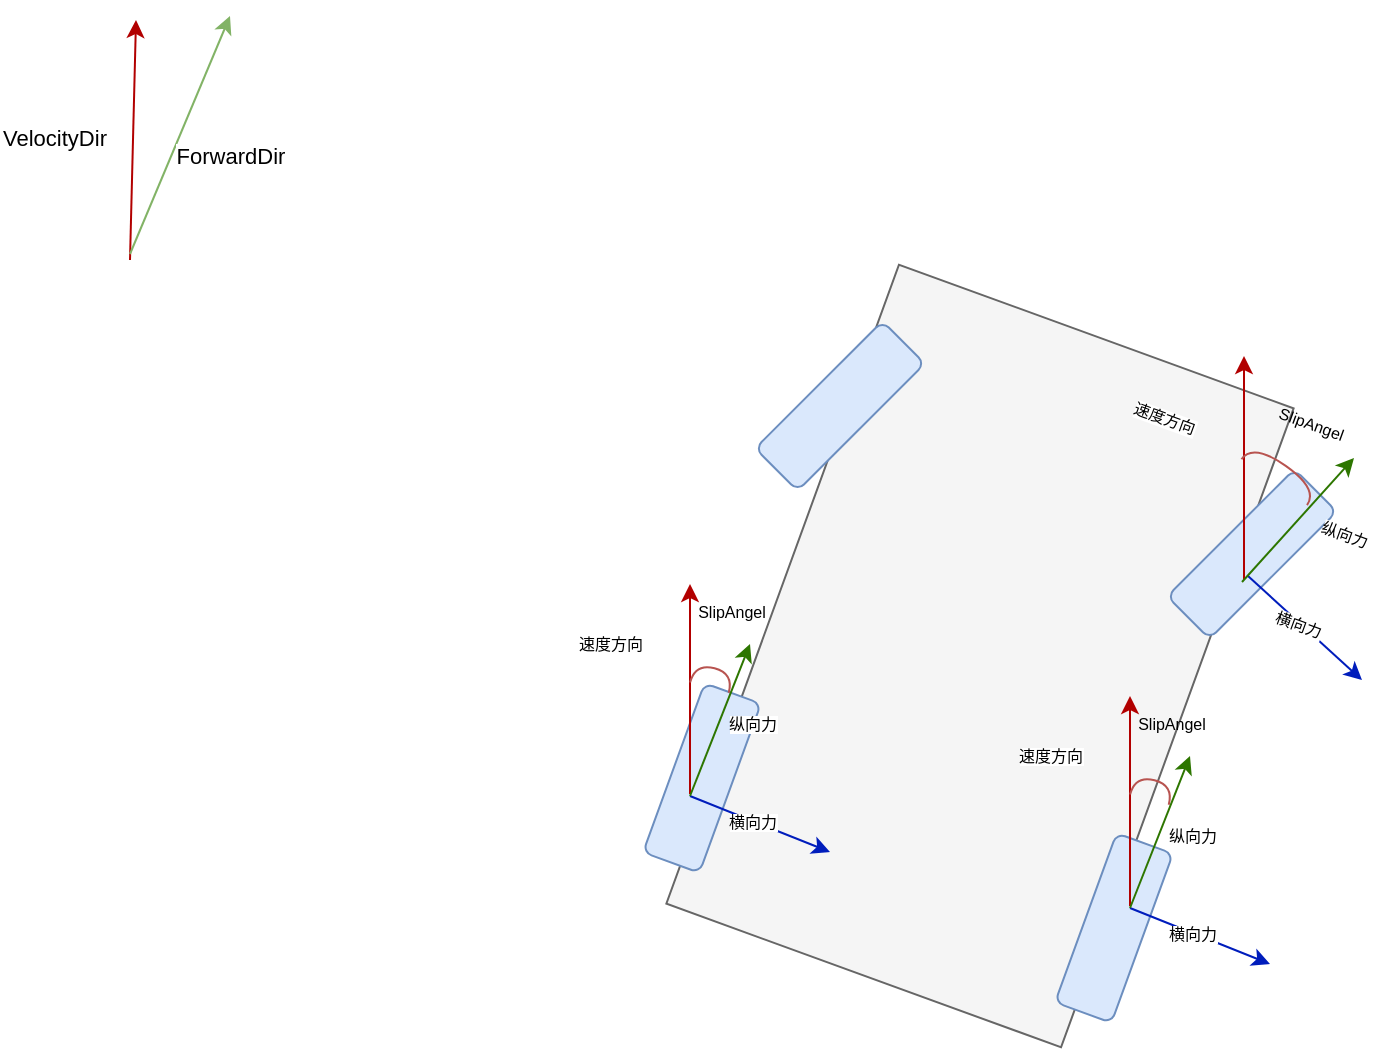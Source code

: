 <mxfile version="16.5.6" type="github">
  <diagram id="PMNbHHIjErQ10D7FR_ej" name="第 1 页">
    <mxGraphModel dx="1831" dy="532" grid="1" gridSize="10" guides="1" tooltips="1" connect="1" arrows="1" fold="1" page="1" pageScale="1" pageWidth="827" pageHeight="1169" math="0" shadow="0">
      <root>
        <mxCell id="0" />
        <mxCell id="1" parent="0" />
        <mxCell id="KdYmeimfXarCjzWCJzDl-1" value="" style="rounded=0;whiteSpace=wrap;html=1;fillColor=#f5f5f5;fontColor=#333333;strokeColor=#666666;rotation=20;container=0;" vertex="1" parent="1">
          <mxGeometry x="300" y="170" width="210" height="340" as="geometry" />
        </mxCell>
        <mxCell id="KdYmeimfXarCjzWCJzDl-2" value="" style="rounded=1;whiteSpace=wrap;html=1;rotation=-225;fillColor=#dae8fc;strokeColor=#6c8ebf;container=0;" vertex="1" parent="1">
          <mxGeometry x="290" y="200" width="90" height="30" as="geometry" />
        </mxCell>
        <mxCell id="KdYmeimfXarCjzWCJzDl-4" value="" style="rounded=1;whiteSpace=wrap;html=1;rotation=110;fillColor=#dae8fc;strokeColor=#6c8ebf;container=0;" vertex="1" parent="1">
          <mxGeometry x="427" y="461" width="90" height="30" as="geometry" />
        </mxCell>
        <mxCell id="KdYmeimfXarCjzWCJzDl-5" value="" style="rounded=1;whiteSpace=wrap;html=1;rotation=110;fillColor=#dae8fc;strokeColor=#6c8ebf;container=0;" vertex="1" parent="1">
          <mxGeometry x="221" y="386" width="90" height="30" as="geometry" />
        </mxCell>
        <mxCell id="KdYmeimfXarCjzWCJzDl-28" value="" style="group" vertex="1" connectable="0" parent="1">
          <mxGeometry x="480" y="360" width="70" height="134" as="geometry" />
        </mxCell>
        <mxCell id="KdYmeimfXarCjzWCJzDl-21" value="" style="endArrow=classic;html=1;fontSize=8;curved=1;fillColor=#0050ef;strokeColor=#001DBC;" edge="1" parent="KdYmeimfXarCjzWCJzDl-28">
          <mxGeometry width="50" height="50" relative="1" as="geometry">
            <mxPoint y="106" as="sourcePoint" />
            <mxPoint x="70" y="134" as="targetPoint" />
          </mxGeometry>
        </mxCell>
        <mxCell id="KdYmeimfXarCjzWCJzDl-22" value="横向力" style="edgeLabel;html=1;align=center;verticalAlign=middle;resizable=0;points=[];fontSize=8;" vertex="1" connectable="0" parent="KdYmeimfXarCjzWCJzDl-21">
          <mxGeometry x="-0.123" y="-1" relative="1" as="geometry">
            <mxPoint as="offset" />
          </mxGeometry>
        </mxCell>
        <mxCell id="KdYmeimfXarCjzWCJzDl-27" value="" style="group" vertex="1" connectable="0" parent="KdYmeimfXarCjzWCJzDl-28">
          <mxGeometry width="36" height="106" as="geometry" />
        </mxCell>
        <mxCell id="KdYmeimfXarCjzWCJzDl-24" value="" style="endArrow=classic;html=1;fontSize=8;fontColor=#66FF66;curved=1;fillColor=#e51400;strokeColor=#B20000;" edge="1" parent="KdYmeimfXarCjzWCJzDl-27">
          <mxGeometry width="50" height="50" relative="1" as="geometry">
            <mxPoint y="105" as="sourcePoint" />
            <mxPoint as="targetPoint" />
          </mxGeometry>
        </mxCell>
        <mxCell id="KdYmeimfXarCjzWCJzDl-25" value="速度方向" style="edgeLabel;html=1;align=center;verticalAlign=middle;resizable=0;points=[];fontSize=8;fontColor=#000000;" vertex="1" connectable="0" parent="KdYmeimfXarCjzWCJzDl-24">
          <mxGeometry x="0.671" relative="1" as="geometry">
            <mxPoint x="-40" y="12" as="offset" />
          </mxGeometry>
        </mxCell>
        <mxCell id="KdYmeimfXarCjzWCJzDl-19" value="" style="endArrow=classic;html=1;fontSize=8;curved=1;fillColor=#60a917;strokeColor=#2D7600;" edge="1" parent="KdYmeimfXarCjzWCJzDl-27">
          <mxGeometry width="50" height="50" relative="1" as="geometry">
            <mxPoint y="106" as="sourcePoint" />
            <mxPoint x="30" y="30" as="targetPoint" />
          </mxGeometry>
        </mxCell>
        <mxCell id="KdYmeimfXarCjzWCJzDl-20" value="纵向力" style="edgeLabel;html=1;align=center;verticalAlign=middle;resizable=0;points=[];fontSize=8;" vertex="1" connectable="0" parent="KdYmeimfXarCjzWCJzDl-19">
          <mxGeometry x="0.571" y="-2" relative="1" as="geometry">
            <mxPoint x="5" y="23" as="offset" />
          </mxGeometry>
        </mxCell>
        <mxCell id="KdYmeimfXarCjzWCJzDl-14" value="" style="shape=requiredInterface;html=1;verticalLabelPosition=bottom;sketch=0;rotation=-75;fillColor=#f8cecc;strokeColor=#b85450;" vertex="1" parent="KdYmeimfXarCjzWCJzDl-27">
          <mxGeometry x="6" y="37" width="10" height="20" as="geometry" />
        </mxCell>
        <mxCell id="KdYmeimfXarCjzWCJzDl-26" value="SlipAngel" style="text;html=1;strokeColor=none;fillColor=none;align=center;verticalAlign=middle;whiteSpace=wrap;rounded=0;fontSize=8;fontColor=#000000;" vertex="1" parent="KdYmeimfXarCjzWCJzDl-27">
          <mxGeometry x="6" y="7" width="30" height="13" as="geometry" />
        </mxCell>
        <mxCell id="KdYmeimfXarCjzWCJzDl-39" value="" style="group" vertex="1" connectable="0" parent="1">
          <mxGeometry x="260" y="304" width="70" height="134" as="geometry" />
        </mxCell>
        <mxCell id="KdYmeimfXarCjzWCJzDl-40" value="" style="endArrow=classic;html=1;fontSize=8;curved=1;fillColor=#0050ef;strokeColor=#001DBC;" edge="1" parent="KdYmeimfXarCjzWCJzDl-39">
          <mxGeometry width="50" height="50" relative="1" as="geometry">
            <mxPoint y="106" as="sourcePoint" />
            <mxPoint x="70" y="134" as="targetPoint" />
          </mxGeometry>
        </mxCell>
        <mxCell id="KdYmeimfXarCjzWCJzDl-41" value="横向力" style="edgeLabel;html=1;align=center;verticalAlign=middle;resizable=0;points=[];fontSize=8;" vertex="1" connectable="0" parent="KdYmeimfXarCjzWCJzDl-40">
          <mxGeometry x="-0.123" y="-1" relative="1" as="geometry">
            <mxPoint as="offset" />
          </mxGeometry>
        </mxCell>
        <mxCell id="KdYmeimfXarCjzWCJzDl-42" value="" style="group" vertex="1" connectable="0" parent="KdYmeimfXarCjzWCJzDl-39">
          <mxGeometry width="36" height="106" as="geometry" />
        </mxCell>
        <mxCell id="KdYmeimfXarCjzWCJzDl-43" value="" style="endArrow=classic;html=1;fontSize=8;fontColor=#66FF66;curved=1;fillColor=#e51400;strokeColor=#B20000;" edge="1" parent="KdYmeimfXarCjzWCJzDl-42">
          <mxGeometry width="50" height="50" relative="1" as="geometry">
            <mxPoint y="105" as="sourcePoint" />
            <mxPoint as="targetPoint" />
          </mxGeometry>
        </mxCell>
        <mxCell id="KdYmeimfXarCjzWCJzDl-44" value="速度方向" style="edgeLabel;html=1;align=center;verticalAlign=middle;resizable=0;points=[];fontSize=8;fontColor=#000000;" vertex="1" connectable="0" parent="KdYmeimfXarCjzWCJzDl-43">
          <mxGeometry x="0.671" relative="1" as="geometry">
            <mxPoint x="-40" y="12" as="offset" />
          </mxGeometry>
        </mxCell>
        <mxCell id="KdYmeimfXarCjzWCJzDl-45" value="" style="endArrow=classic;html=1;fontSize=8;curved=1;fillColor=#60a917;strokeColor=#2D7600;" edge="1" parent="KdYmeimfXarCjzWCJzDl-42">
          <mxGeometry width="50" height="50" relative="1" as="geometry">
            <mxPoint y="106" as="sourcePoint" />
            <mxPoint x="30" y="30" as="targetPoint" />
          </mxGeometry>
        </mxCell>
        <mxCell id="KdYmeimfXarCjzWCJzDl-46" value="纵向力" style="edgeLabel;html=1;align=center;verticalAlign=middle;resizable=0;points=[];fontSize=8;" vertex="1" connectable="0" parent="KdYmeimfXarCjzWCJzDl-45">
          <mxGeometry x="0.571" y="-2" relative="1" as="geometry">
            <mxPoint x="5" y="23" as="offset" />
          </mxGeometry>
        </mxCell>
        <mxCell id="KdYmeimfXarCjzWCJzDl-47" value="" style="shape=requiredInterface;html=1;verticalLabelPosition=bottom;sketch=0;rotation=-75;fillColor=#f8cecc;strokeColor=#b85450;" vertex="1" parent="KdYmeimfXarCjzWCJzDl-42">
          <mxGeometry x="6" y="37" width="10" height="20" as="geometry" />
        </mxCell>
        <mxCell id="KdYmeimfXarCjzWCJzDl-48" value="SlipAngel" style="text;html=1;strokeColor=none;fillColor=none;align=center;verticalAlign=middle;whiteSpace=wrap;rounded=0;fontSize=8;fontColor=#000000;" vertex="1" parent="KdYmeimfXarCjzWCJzDl-42">
          <mxGeometry x="6" y="7" width="30" height="13" as="geometry" />
        </mxCell>
        <mxCell id="KdYmeimfXarCjzWCJzDl-3" value="" style="rounded=1;whiteSpace=wrap;html=1;rotation=-225;fillColor=#dae8fc;strokeColor=#6c8ebf;container=0;" vertex="1" parent="1">
          <mxGeometry x="496" y="274" width="90" height="30" as="geometry" />
        </mxCell>
        <mxCell id="KdYmeimfXarCjzWCJzDl-30" value="" style="endArrow=classic;html=1;fontSize=8;curved=1;fillColor=#0050ef;strokeColor=#001DBC;" edge="1" parent="1">
          <mxGeometry width="50" height="50" relative="1" as="geometry">
            <mxPoint x="539" y="300" as="sourcePoint" />
            <mxPoint x="596" y="352" as="targetPoint" />
          </mxGeometry>
        </mxCell>
        <mxCell id="KdYmeimfXarCjzWCJzDl-31" value="横向力" style="edgeLabel;html=1;align=center;verticalAlign=middle;resizable=0;points=[];fontSize=8;rotation=20;" vertex="1" connectable="0" parent="KdYmeimfXarCjzWCJzDl-30">
          <mxGeometry x="-0.123" y="-1" relative="1" as="geometry">
            <mxPoint as="offset" />
          </mxGeometry>
        </mxCell>
        <mxCell id="KdYmeimfXarCjzWCJzDl-33" value="" style="endArrow=classic;html=1;fontSize=8;fontColor=#66FF66;curved=1;fillColor=#e51400;strokeColor=#B20000;" edge="1" parent="1">
          <mxGeometry width="50" height="50" relative="1" as="geometry">
            <mxPoint x="537" y="302" as="sourcePoint" />
            <mxPoint x="537" y="190" as="targetPoint" />
          </mxGeometry>
        </mxCell>
        <mxCell id="KdYmeimfXarCjzWCJzDl-34" value="速度方向" style="edgeLabel;html=1;align=center;verticalAlign=middle;resizable=0;points=[];fontSize=8;fontColor=#000000;rotation=20;" vertex="1" connectable="0" parent="KdYmeimfXarCjzWCJzDl-33">
          <mxGeometry x="0.671" relative="1" as="geometry">
            <mxPoint x="-40" y="12" as="offset" />
          </mxGeometry>
        </mxCell>
        <mxCell id="KdYmeimfXarCjzWCJzDl-35" value="" style="endArrow=classic;html=1;fontSize=8;curved=1;fillColor=#60a917;strokeColor=#2D7600;" edge="1" parent="1">
          <mxGeometry width="50" height="50" relative="1" as="geometry">
            <mxPoint x="536" y="303" as="sourcePoint" />
            <mxPoint x="592" y="241" as="targetPoint" />
          </mxGeometry>
        </mxCell>
        <mxCell id="KdYmeimfXarCjzWCJzDl-36" value="纵向力" style="edgeLabel;html=1;align=center;verticalAlign=middle;resizable=0;points=[];fontSize=8;rotation=20;" vertex="1" connectable="0" parent="KdYmeimfXarCjzWCJzDl-35">
          <mxGeometry x="0.571" y="-2" relative="1" as="geometry">
            <mxPoint x="5" y="23" as="offset" />
          </mxGeometry>
        </mxCell>
        <mxCell id="KdYmeimfXarCjzWCJzDl-37" value="" style="shape=requiredInterface;html=1;verticalLabelPosition=bottom;sketch=0;rotation=-55;fillColor=#f8cecc;strokeColor=#b85450;" vertex="1" parent="1">
          <mxGeometry x="550" y="229" width="10" height="40" as="geometry" />
        </mxCell>
        <mxCell id="KdYmeimfXarCjzWCJzDl-38" value="SlipAngel" style="text;html=1;strokeColor=none;fillColor=none;align=center;verticalAlign=middle;whiteSpace=wrap;rounded=0;fontSize=8;fontColor=#000000;rotation=20;" vertex="1" parent="1">
          <mxGeometry x="556" y="217" width="30" height="13" as="geometry" />
        </mxCell>
        <mxCell id="KdYmeimfXarCjzWCJzDl-54" value="" style="group" vertex="1" connectable="0" parent="1">
          <mxGeometry x="-20" y="20" width="50" height="122" as="geometry" />
        </mxCell>
        <mxCell id="KdYmeimfXarCjzWCJzDl-8" value="VelocityDir" style="endArrow=classic;html=1;rounded=0;fillColor=#e51400;strokeColor=#B20000;" edge="1" parent="KdYmeimfXarCjzWCJzDl-54">
          <mxGeometry y="40" width="50" height="50" relative="1" as="geometry">
            <mxPoint y="122" as="sourcePoint" />
            <mxPoint x="3" y="2" as="targetPoint" />
            <mxPoint as="offset" />
          </mxGeometry>
        </mxCell>
        <mxCell id="KdYmeimfXarCjzWCJzDl-53" value="ForwardDir" style="endArrow=classic;html=1;rounded=0;fillColor=#d5e8d4;strokeColor=#82b366;" edge="1" parent="KdYmeimfXarCjzWCJzDl-54">
          <mxGeometry x="0.0" y="-27" width="50" height="50" relative="1" as="geometry">
            <mxPoint y="119" as="sourcePoint" />
            <mxPoint x="50" as="targetPoint" />
            <mxPoint as="offset" />
          </mxGeometry>
        </mxCell>
      </root>
    </mxGraphModel>
  </diagram>
</mxfile>
